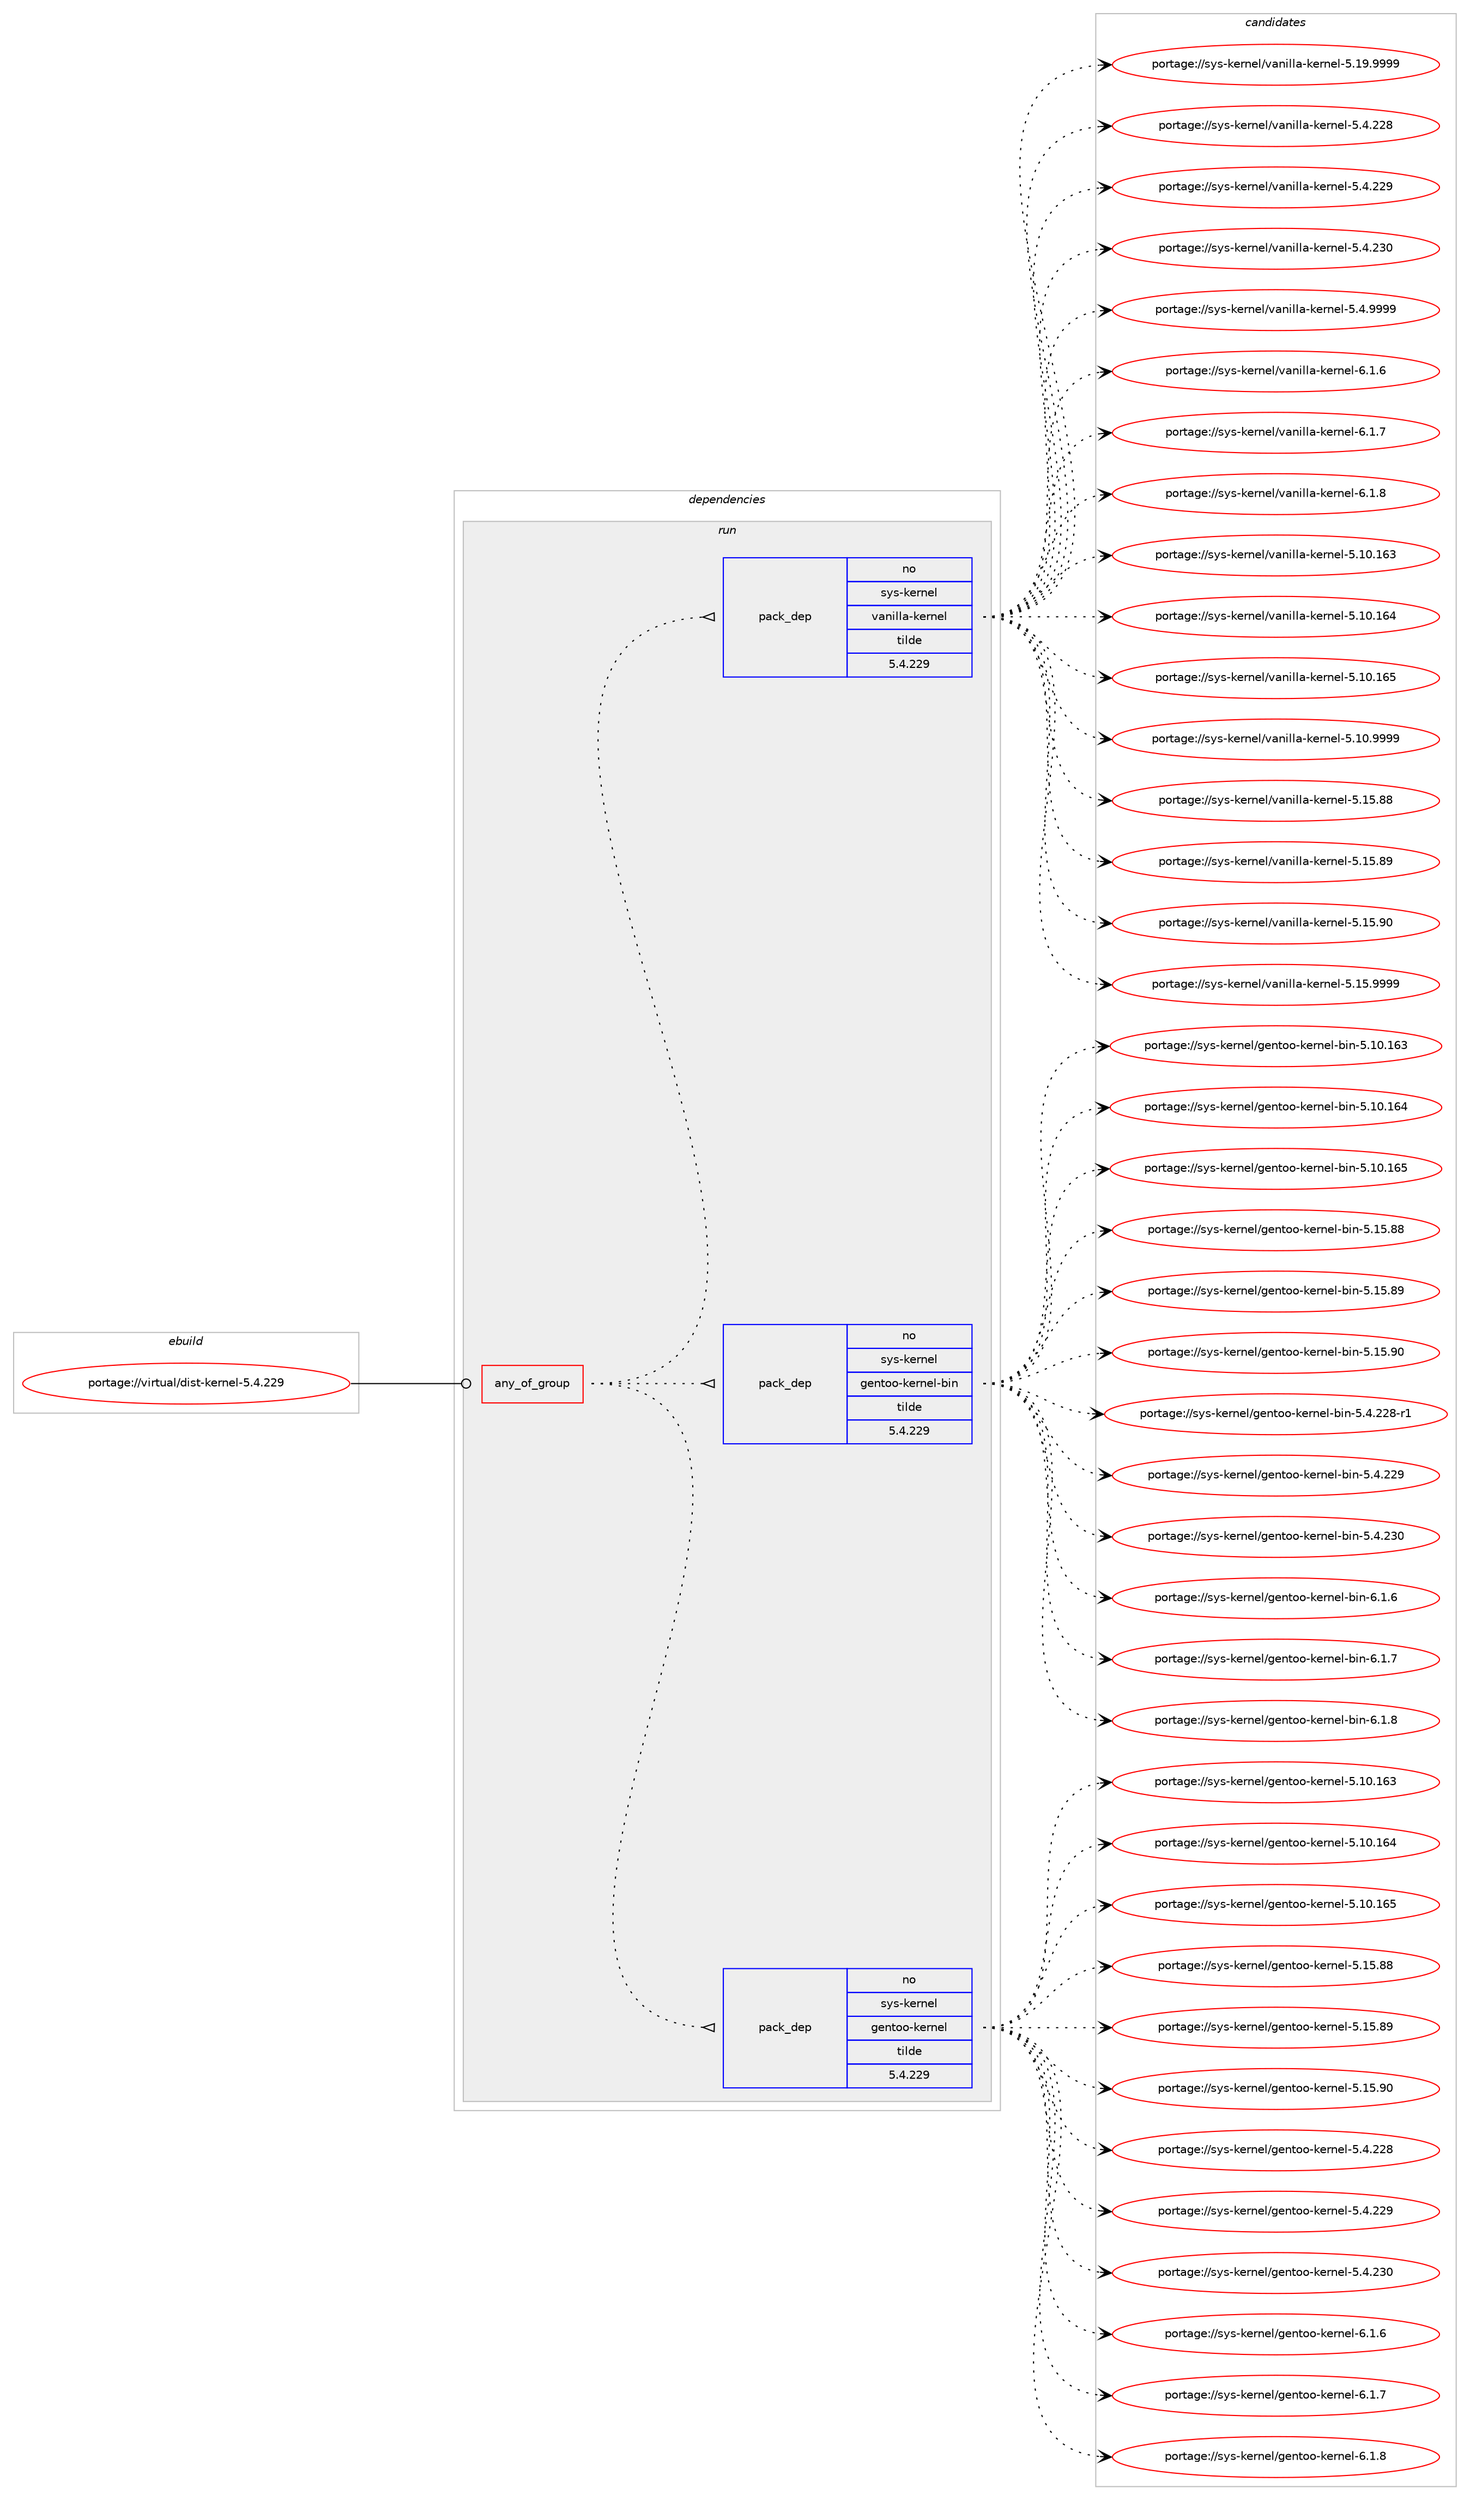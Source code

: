 digraph prolog {

# *************
# Graph options
# *************

newrank=true;
concentrate=true;
compound=true;
graph [rankdir=LR,fontname=Helvetica,fontsize=10,ranksep=1.5];#, ranksep=2.5, nodesep=0.2];
edge  [arrowhead=vee];
node  [fontname=Helvetica,fontsize=10];

# **********
# The ebuild
# **********

subgraph cluster_leftcol {
color=gray;
rank=same;
label=<<i>ebuild</i>>;
id [label="portage://virtual/dist-kernel-5.4.229", color=red, width=4, href="../virtual/dist-kernel-5.4.229.svg"];
}

# ****************
# The dependencies
# ****************

subgraph cluster_midcol {
color=gray;
label=<<i>dependencies</i>>;
subgraph cluster_compile {
fillcolor="#eeeeee";
style=filled;
label=<<i>compile</i>>;
}
subgraph cluster_compileandrun {
fillcolor="#eeeeee";
style=filled;
label=<<i>compile and run</i>>;
}
subgraph cluster_run {
fillcolor="#eeeeee";
style=filled;
label=<<i>run</i>>;
subgraph any59 {
dependency7296 [label=<<TABLE BORDER="0" CELLBORDER="1" CELLSPACING="0" CELLPADDING="4"><TR><TD CELLPADDING="10">any_of_group</TD></TR></TABLE>>, shape=none, color=red];subgraph pack2471 {
dependency7297 [label=<<TABLE BORDER="0" CELLBORDER="1" CELLSPACING="0" CELLPADDING="4" WIDTH="220"><TR><TD ROWSPAN="6" CELLPADDING="30">pack_dep</TD></TR><TR><TD WIDTH="110">no</TD></TR><TR><TD>sys-kernel</TD></TR><TR><TD>gentoo-kernel</TD></TR><TR><TD>tilde</TD></TR><TR><TD>5.4.229</TD></TR></TABLE>>, shape=none, color=blue];
}
dependency7296:e -> dependency7297:w [weight=20,style="dotted",arrowhead="oinv"];
subgraph pack2472 {
dependency7298 [label=<<TABLE BORDER="0" CELLBORDER="1" CELLSPACING="0" CELLPADDING="4" WIDTH="220"><TR><TD ROWSPAN="6" CELLPADDING="30">pack_dep</TD></TR><TR><TD WIDTH="110">no</TD></TR><TR><TD>sys-kernel</TD></TR><TR><TD>gentoo-kernel-bin</TD></TR><TR><TD>tilde</TD></TR><TR><TD>5.4.229</TD></TR></TABLE>>, shape=none, color=blue];
}
dependency7296:e -> dependency7298:w [weight=20,style="dotted",arrowhead="oinv"];
subgraph pack2473 {
dependency7299 [label=<<TABLE BORDER="0" CELLBORDER="1" CELLSPACING="0" CELLPADDING="4" WIDTH="220"><TR><TD ROWSPAN="6" CELLPADDING="30">pack_dep</TD></TR><TR><TD WIDTH="110">no</TD></TR><TR><TD>sys-kernel</TD></TR><TR><TD>vanilla-kernel</TD></TR><TR><TD>tilde</TD></TR><TR><TD>5.4.229</TD></TR></TABLE>>, shape=none, color=blue];
}
dependency7296:e -> dependency7299:w [weight=20,style="dotted",arrowhead="oinv"];
}
id:e -> dependency7296:w [weight=20,style="solid",arrowhead="odot"];
}
}

# **************
# The candidates
# **************

subgraph cluster_choices {
rank=same;
color=gray;
label=<<i>candidates</i>>;

subgraph choice2471 {
color=black;
nodesep=1;
choice115121115451071011141101011084710310111011611111145107101114110101108455346494846495451 [label="portage://sys-kernel/gentoo-kernel-5.10.163", color=red, width=4,href="../sys-kernel/gentoo-kernel-5.10.163.svg"];
choice115121115451071011141101011084710310111011611111145107101114110101108455346494846495452 [label="portage://sys-kernel/gentoo-kernel-5.10.164", color=red, width=4,href="../sys-kernel/gentoo-kernel-5.10.164.svg"];
choice115121115451071011141101011084710310111011611111145107101114110101108455346494846495453 [label="portage://sys-kernel/gentoo-kernel-5.10.165", color=red, width=4,href="../sys-kernel/gentoo-kernel-5.10.165.svg"];
choice1151211154510710111411010110847103101110116111111451071011141101011084553464953465656 [label="portage://sys-kernel/gentoo-kernel-5.15.88", color=red, width=4,href="../sys-kernel/gentoo-kernel-5.15.88.svg"];
choice1151211154510710111411010110847103101110116111111451071011141101011084553464953465657 [label="portage://sys-kernel/gentoo-kernel-5.15.89", color=red, width=4,href="../sys-kernel/gentoo-kernel-5.15.89.svg"];
choice1151211154510710111411010110847103101110116111111451071011141101011084553464953465748 [label="portage://sys-kernel/gentoo-kernel-5.15.90", color=red, width=4,href="../sys-kernel/gentoo-kernel-5.15.90.svg"];
choice1151211154510710111411010110847103101110116111111451071011141101011084553465246505056 [label="portage://sys-kernel/gentoo-kernel-5.4.228", color=red, width=4,href="../sys-kernel/gentoo-kernel-5.4.228.svg"];
choice1151211154510710111411010110847103101110116111111451071011141101011084553465246505057 [label="portage://sys-kernel/gentoo-kernel-5.4.229", color=red, width=4,href="../sys-kernel/gentoo-kernel-5.4.229.svg"];
choice1151211154510710111411010110847103101110116111111451071011141101011084553465246505148 [label="portage://sys-kernel/gentoo-kernel-5.4.230", color=red, width=4,href="../sys-kernel/gentoo-kernel-5.4.230.svg"];
choice115121115451071011141101011084710310111011611111145107101114110101108455446494654 [label="portage://sys-kernel/gentoo-kernel-6.1.6", color=red, width=4,href="../sys-kernel/gentoo-kernel-6.1.6.svg"];
choice115121115451071011141101011084710310111011611111145107101114110101108455446494655 [label="portage://sys-kernel/gentoo-kernel-6.1.7", color=red, width=4,href="../sys-kernel/gentoo-kernel-6.1.7.svg"];
choice115121115451071011141101011084710310111011611111145107101114110101108455446494656 [label="portage://sys-kernel/gentoo-kernel-6.1.8", color=red, width=4,href="../sys-kernel/gentoo-kernel-6.1.8.svg"];
dependency7297:e -> choice115121115451071011141101011084710310111011611111145107101114110101108455346494846495451:w [style=dotted,weight="100"];
dependency7297:e -> choice115121115451071011141101011084710310111011611111145107101114110101108455346494846495452:w [style=dotted,weight="100"];
dependency7297:e -> choice115121115451071011141101011084710310111011611111145107101114110101108455346494846495453:w [style=dotted,weight="100"];
dependency7297:e -> choice1151211154510710111411010110847103101110116111111451071011141101011084553464953465656:w [style=dotted,weight="100"];
dependency7297:e -> choice1151211154510710111411010110847103101110116111111451071011141101011084553464953465657:w [style=dotted,weight="100"];
dependency7297:e -> choice1151211154510710111411010110847103101110116111111451071011141101011084553464953465748:w [style=dotted,weight="100"];
dependency7297:e -> choice1151211154510710111411010110847103101110116111111451071011141101011084553465246505056:w [style=dotted,weight="100"];
dependency7297:e -> choice1151211154510710111411010110847103101110116111111451071011141101011084553465246505057:w [style=dotted,weight="100"];
dependency7297:e -> choice1151211154510710111411010110847103101110116111111451071011141101011084553465246505148:w [style=dotted,weight="100"];
dependency7297:e -> choice115121115451071011141101011084710310111011611111145107101114110101108455446494654:w [style=dotted,weight="100"];
dependency7297:e -> choice115121115451071011141101011084710310111011611111145107101114110101108455446494655:w [style=dotted,weight="100"];
dependency7297:e -> choice115121115451071011141101011084710310111011611111145107101114110101108455446494656:w [style=dotted,weight="100"];
}
subgraph choice2472 {
color=black;
nodesep=1;
choice1151211154510710111411010110847103101110116111111451071011141101011084598105110455346494846495451 [label="portage://sys-kernel/gentoo-kernel-bin-5.10.163", color=red, width=4,href="../sys-kernel/gentoo-kernel-bin-5.10.163.svg"];
choice1151211154510710111411010110847103101110116111111451071011141101011084598105110455346494846495452 [label="portage://sys-kernel/gentoo-kernel-bin-5.10.164", color=red, width=4,href="../sys-kernel/gentoo-kernel-bin-5.10.164.svg"];
choice1151211154510710111411010110847103101110116111111451071011141101011084598105110455346494846495453 [label="portage://sys-kernel/gentoo-kernel-bin-5.10.165", color=red, width=4,href="../sys-kernel/gentoo-kernel-bin-5.10.165.svg"];
choice11512111545107101114110101108471031011101161111114510710111411010110845981051104553464953465656 [label="portage://sys-kernel/gentoo-kernel-bin-5.15.88", color=red, width=4,href="../sys-kernel/gentoo-kernel-bin-5.15.88.svg"];
choice11512111545107101114110101108471031011101161111114510710111411010110845981051104553464953465657 [label="portage://sys-kernel/gentoo-kernel-bin-5.15.89", color=red, width=4,href="../sys-kernel/gentoo-kernel-bin-5.15.89.svg"];
choice11512111545107101114110101108471031011101161111114510710111411010110845981051104553464953465748 [label="portage://sys-kernel/gentoo-kernel-bin-5.15.90", color=red, width=4,href="../sys-kernel/gentoo-kernel-bin-5.15.90.svg"];
choice115121115451071011141101011084710310111011611111145107101114110101108459810511045534652465050564511449 [label="portage://sys-kernel/gentoo-kernel-bin-5.4.228-r1", color=red, width=4,href="../sys-kernel/gentoo-kernel-bin-5.4.228-r1.svg"];
choice11512111545107101114110101108471031011101161111114510710111411010110845981051104553465246505057 [label="portage://sys-kernel/gentoo-kernel-bin-5.4.229", color=red, width=4,href="../sys-kernel/gentoo-kernel-bin-5.4.229.svg"];
choice11512111545107101114110101108471031011101161111114510710111411010110845981051104553465246505148 [label="portage://sys-kernel/gentoo-kernel-bin-5.4.230", color=red, width=4,href="../sys-kernel/gentoo-kernel-bin-5.4.230.svg"];
choice1151211154510710111411010110847103101110116111111451071011141101011084598105110455446494654 [label="portage://sys-kernel/gentoo-kernel-bin-6.1.6", color=red, width=4,href="../sys-kernel/gentoo-kernel-bin-6.1.6.svg"];
choice1151211154510710111411010110847103101110116111111451071011141101011084598105110455446494655 [label="portage://sys-kernel/gentoo-kernel-bin-6.1.7", color=red, width=4,href="../sys-kernel/gentoo-kernel-bin-6.1.7.svg"];
choice1151211154510710111411010110847103101110116111111451071011141101011084598105110455446494656 [label="portage://sys-kernel/gentoo-kernel-bin-6.1.8", color=red, width=4,href="../sys-kernel/gentoo-kernel-bin-6.1.8.svg"];
dependency7298:e -> choice1151211154510710111411010110847103101110116111111451071011141101011084598105110455346494846495451:w [style=dotted,weight="100"];
dependency7298:e -> choice1151211154510710111411010110847103101110116111111451071011141101011084598105110455346494846495452:w [style=dotted,weight="100"];
dependency7298:e -> choice1151211154510710111411010110847103101110116111111451071011141101011084598105110455346494846495453:w [style=dotted,weight="100"];
dependency7298:e -> choice11512111545107101114110101108471031011101161111114510710111411010110845981051104553464953465656:w [style=dotted,weight="100"];
dependency7298:e -> choice11512111545107101114110101108471031011101161111114510710111411010110845981051104553464953465657:w [style=dotted,weight="100"];
dependency7298:e -> choice11512111545107101114110101108471031011101161111114510710111411010110845981051104553464953465748:w [style=dotted,weight="100"];
dependency7298:e -> choice115121115451071011141101011084710310111011611111145107101114110101108459810511045534652465050564511449:w [style=dotted,weight="100"];
dependency7298:e -> choice11512111545107101114110101108471031011101161111114510710111411010110845981051104553465246505057:w [style=dotted,weight="100"];
dependency7298:e -> choice11512111545107101114110101108471031011101161111114510710111411010110845981051104553465246505148:w [style=dotted,weight="100"];
dependency7298:e -> choice1151211154510710111411010110847103101110116111111451071011141101011084598105110455446494654:w [style=dotted,weight="100"];
dependency7298:e -> choice1151211154510710111411010110847103101110116111111451071011141101011084598105110455446494655:w [style=dotted,weight="100"];
dependency7298:e -> choice1151211154510710111411010110847103101110116111111451071011141101011084598105110455446494656:w [style=dotted,weight="100"];
}
subgraph choice2473 {
color=black;
nodesep=1;
choice1151211154510710111411010110847118971101051081089745107101114110101108455346494846495451 [label="portage://sys-kernel/vanilla-kernel-5.10.163", color=red, width=4,href="../sys-kernel/vanilla-kernel-5.10.163.svg"];
choice1151211154510710111411010110847118971101051081089745107101114110101108455346494846495452 [label="portage://sys-kernel/vanilla-kernel-5.10.164", color=red, width=4,href="../sys-kernel/vanilla-kernel-5.10.164.svg"];
choice1151211154510710111411010110847118971101051081089745107101114110101108455346494846495453 [label="portage://sys-kernel/vanilla-kernel-5.10.165", color=red, width=4,href="../sys-kernel/vanilla-kernel-5.10.165.svg"];
choice115121115451071011141101011084711897110105108108974510710111411010110845534649484657575757 [label="portage://sys-kernel/vanilla-kernel-5.10.9999", color=red, width=4,href="../sys-kernel/vanilla-kernel-5.10.9999.svg"];
choice11512111545107101114110101108471189711010510810897451071011141101011084553464953465656 [label="portage://sys-kernel/vanilla-kernel-5.15.88", color=red, width=4,href="../sys-kernel/vanilla-kernel-5.15.88.svg"];
choice11512111545107101114110101108471189711010510810897451071011141101011084553464953465657 [label="portage://sys-kernel/vanilla-kernel-5.15.89", color=red, width=4,href="../sys-kernel/vanilla-kernel-5.15.89.svg"];
choice11512111545107101114110101108471189711010510810897451071011141101011084553464953465748 [label="portage://sys-kernel/vanilla-kernel-5.15.90", color=red, width=4,href="../sys-kernel/vanilla-kernel-5.15.90.svg"];
choice115121115451071011141101011084711897110105108108974510710111411010110845534649534657575757 [label="portage://sys-kernel/vanilla-kernel-5.15.9999", color=red, width=4,href="../sys-kernel/vanilla-kernel-5.15.9999.svg"];
choice115121115451071011141101011084711897110105108108974510710111411010110845534649574657575757 [label="portage://sys-kernel/vanilla-kernel-5.19.9999", color=red, width=4,href="../sys-kernel/vanilla-kernel-5.19.9999.svg"];
choice11512111545107101114110101108471189711010510810897451071011141101011084553465246505056 [label="portage://sys-kernel/vanilla-kernel-5.4.228", color=red, width=4,href="../sys-kernel/vanilla-kernel-5.4.228.svg"];
choice11512111545107101114110101108471189711010510810897451071011141101011084553465246505057 [label="portage://sys-kernel/vanilla-kernel-5.4.229", color=red, width=4,href="../sys-kernel/vanilla-kernel-5.4.229.svg"];
choice11512111545107101114110101108471189711010510810897451071011141101011084553465246505148 [label="portage://sys-kernel/vanilla-kernel-5.4.230", color=red, width=4,href="../sys-kernel/vanilla-kernel-5.4.230.svg"];
choice1151211154510710111411010110847118971101051081089745107101114110101108455346524657575757 [label="portage://sys-kernel/vanilla-kernel-5.4.9999", color=red, width=4,href="../sys-kernel/vanilla-kernel-5.4.9999.svg"];
choice1151211154510710111411010110847118971101051081089745107101114110101108455446494654 [label="portage://sys-kernel/vanilla-kernel-6.1.6", color=red, width=4,href="../sys-kernel/vanilla-kernel-6.1.6.svg"];
choice1151211154510710111411010110847118971101051081089745107101114110101108455446494655 [label="portage://sys-kernel/vanilla-kernel-6.1.7", color=red, width=4,href="../sys-kernel/vanilla-kernel-6.1.7.svg"];
choice1151211154510710111411010110847118971101051081089745107101114110101108455446494656 [label="portage://sys-kernel/vanilla-kernel-6.1.8", color=red, width=4,href="../sys-kernel/vanilla-kernel-6.1.8.svg"];
dependency7299:e -> choice1151211154510710111411010110847118971101051081089745107101114110101108455346494846495451:w [style=dotted,weight="100"];
dependency7299:e -> choice1151211154510710111411010110847118971101051081089745107101114110101108455346494846495452:w [style=dotted,weight="100"];
dependency7299:e -> choice1151211154510710111411010110847118971101051081089745107101114110101108455346494846495453:w [style=dotted,weight="100"];
dependency7299:e -> choice115121115451071011141101011084711897110105108108974510710111411010110845534649484657575757:w [style=dotted,weight="100"];
dependency7299:e -> choice11512111545107101114110101108471189711010510810897451071011141101011084553464953465656:w [style=dotted,weight="100"];
dependency7299:e -> choice11512111545107101114110101108471189711010510810897451071011141101011084553464953465657:w [style=dotted,weight="100"];
dependency7299:e -> choice11512111545107101114110101108471189711010510810897451071011141101011084553464953465748:w [style=dotted,weight="100"];
dependency7299:e -> choice115121115451071011141101011084711897110105108108974510710111411010110845534649534657575757:w [style=dotted,weight="100"];
dependency7299:e -> choice115121115451071011141101011084711897110105108108974510710111411010110845534649574657575757:w [style=dotted,weight="100"];
dependency7299:e -> choice11512111545107101114110101108471189711010510810897451071011141101011084553465246505056:w [style=dotted,weight="100"];
dependency7299:e -> choice11512111545107101114110101108471189711010510810897451071011141101011084553465246505057:w [style=dotted,weight="100"];
dependency7299:e -> choice11512111545107101114110101108471189711010510810897451071011141101011084553465246505148:w [style=dotted,weight="100"];
dependency7299:e -> choice1151211154510710111411010110847118971101051081089745107101114110101108455346524657575757:w [style=dotted,weight="100"];
dependency7299:e -> choice1151211154510710111411010110847118971101051081089745107101114110101108455446494654:w [style=dotted,weight="100"];
dependency7299:e -> choice1151211154510710111411010110847118971101051081089745107101114110101108455446494655:w [style=dotted,weight="100"];
dependency7299:e -> choice1151211154510710111411010110847118971101051081089745107101114110101108455446494656:w [style=dotted,weight="100"];
}
}

}
